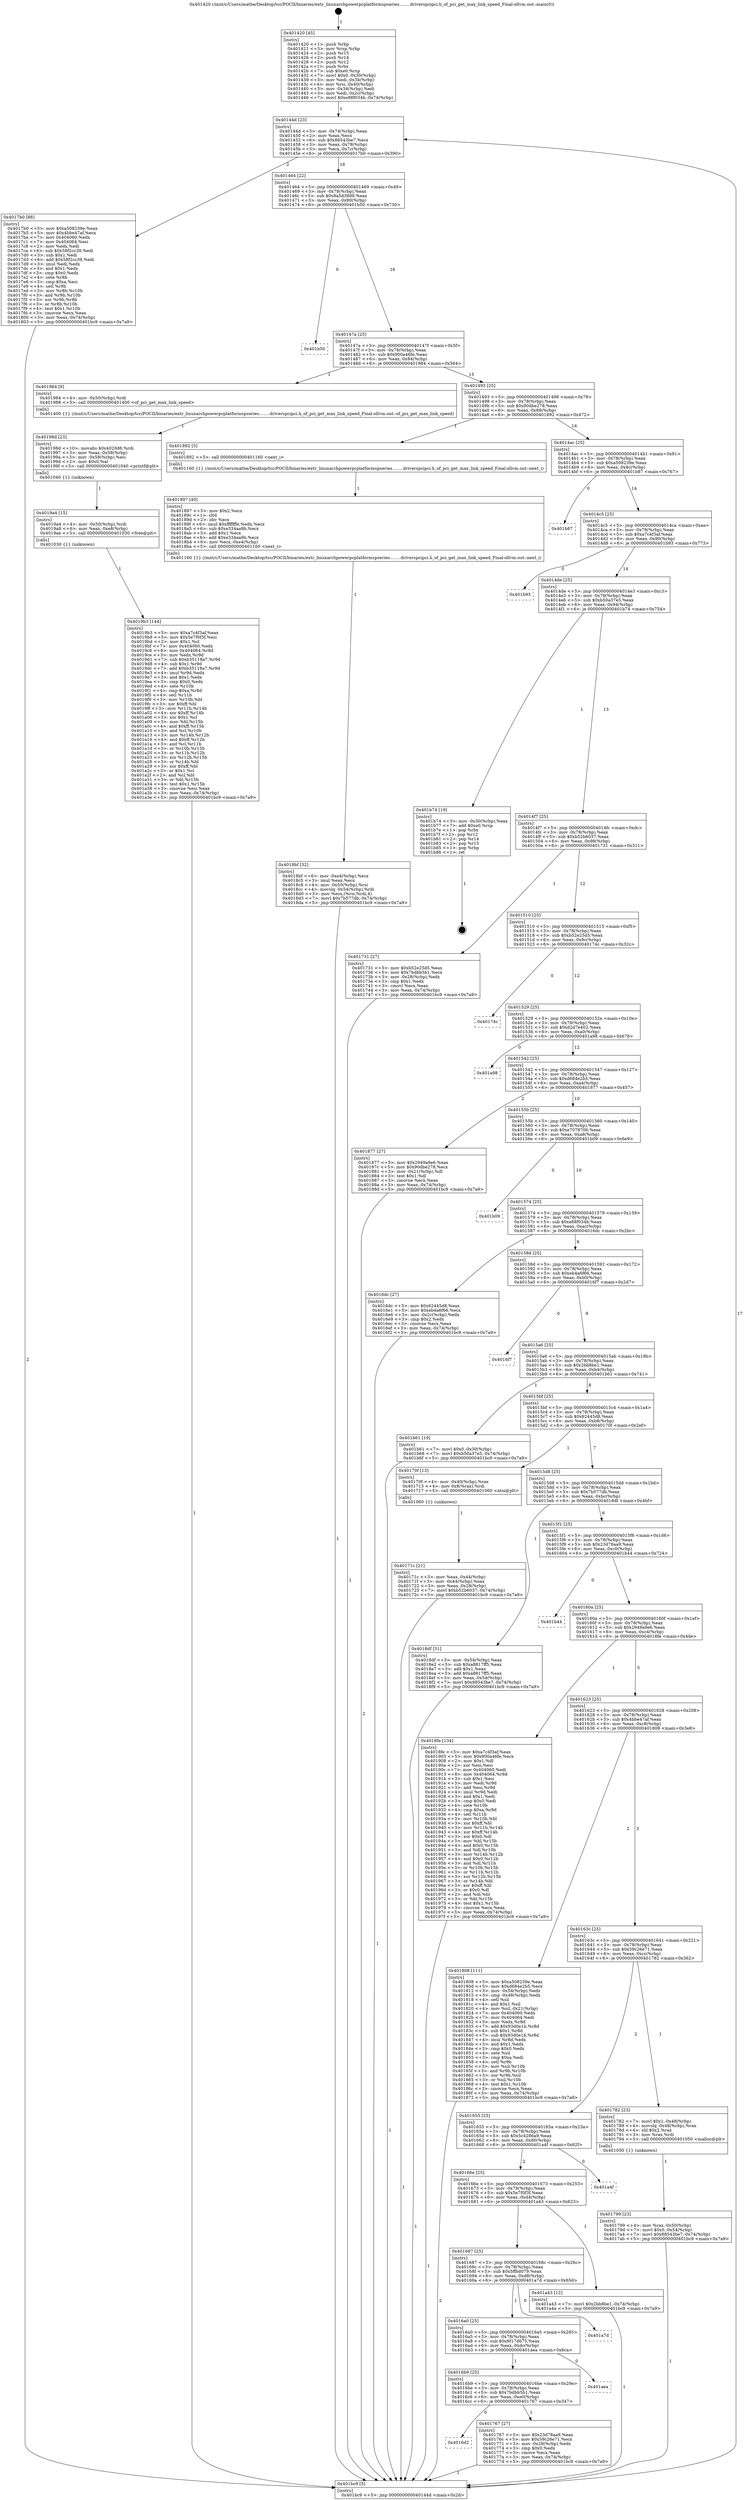 digraph "0x401420" {
  label = "0x401420 (/mnt/c/Users/mathe/Desktop/tcc/POCII/binaries/extr_linuxarchpowerpcplatformspseries........driverspcipci.h_of_pci_get_max_link_speed_Final-ollvm.out::main(0))"
  labelloc = "t"
  node[shape=record]

  Entry [label="",width=0.3,height=0.3,shape=circle,fillcolor=black,style=filled]
  "0x40144d" [label="{
     0x40144d [23]\l
     | [instrs]\l
     &nbsp;&nbsp;0x40144d \<+3\>: mov -0x74(%rbp),%eax\l
     &nbsp;&nbsp;0x401450 \<+2\>: mov %eax,%ecx\l
     &nbsp;&nbsp;0x401452 \<+6\>: sub $0x88543be7,%ecx\l
     &nbsp;&nbsp;0x401458 \<+3\>: mov %eax,-0x78(%rbp)\l
     &nbsp;&nbsp;0x40145b \<+3\>: mov %ecx,-0x7c(%rbp)\l
     &nbsp;&nbsp;0x40145e \<+6\>: je 00000000004017b0 \<main+0x390\>\l
  }"]
  "0x4017b0" [label="{
     0x4017b0 [88]\l
     | [instrs]\l
     &nbsp;&nbsp;0x4017b0 \<+5\>: mov $0xa508239e,%eax\l
     &nbsp;&nbsp;0x4017b5 \<+5\>: mov $0x4bbe47af,%ecx\l
     &nbsp;&nbsp;0x4017ba \<+7\>: mov 0x404060,%edx\l
     &nbsp;&nbsp;0x4017c1 \<+7\>: mov 0x404064,%esi\l
     &nbsp;&nbsp;0x4017c8 \<+2\>: mov %edx,%edi\l
     &nbsp;&nbsp;0x4017ca \<+6\>: sub $0x58f2cc39,%edi\l
     &nbsp;&nbsp;0x4017d0 \<+3\>: sub $0x1,%edi\l
     &nbsp;&nbsp;0x4017d3 \<+6\>: add $0x58f2cc39,%edi\l
     &nbsp;&nbsp;0x4017d9 \<+3\>: imul %edi,%edx\l
     &nbsp;&nbsp;0x4017dc \<+3\>: and $0x1,%edx\l
     &nbsp;&nbsp;0x4017df \<+3\>: cmp $0x0,%edx\l
     &nbsp;&nbsp;0x4017e2 \<+4\>: sete %r8b\l
     &nbsp;&nbsp;0x4017e6 \<+3\>: cmp $0xa,%esi\l
     &nbsp;&nbsp;0x4017e9 \<+4\>: setl %r9b\l
     &nbsp;&nbsp;0x4017ed \<+3\>: mov %r8b,%r10b\l
     &nbsp;&nbsp;0x4017f0 \<+3\>: and %r9b,%r10b\l
     &nbsp;&nbsp;0x4017f3 \<+3\>: xor %r9b,%r8b\l
     &nbsp;&nbsp;0x4017f6 \<+3\>: or %r8b,%r10b\l
     &nbsp;&nbsp;0x4017f9 \<+4\>: test $0x1,%r10b\l
     &nbsp;&nbsp;0x4017fd \<+3\>: cmovne %ecx,%eax\l
     &nbsp;&nbsp;0x401800 \<+3\>: mov %eax,-0x74(%rbp)\l
     &nbsp;&nbsp;0x401803 \<+5\>: jmp 0000000000401bc9 \<main+0x7a9\>\l
  }"]
  "0x401464" [label="{
     0x401464 [22]\l
     | [instrs]\l
     &nbsp;&nbsp;0x401464 \<+5\>: jmp 0000000000401469 \<main+0x49\>\l
     &nbsp;&nbsp;0x401469 \<+3\>: mov -0x78(%rbp),%eax\l
     &nbsp;&nbsp;0x40146c \<+5\>: sub $0x8a5d39d9,%eax\l
     &nbsp;&nbsp;0x401471 \<+3\>: mov %eax,-0x80(%rbp)\l
     &nbsp;&nbsp;0x401474 \<+6\>: je 0000000000401b50 \<main+0x730\>\l
  }"]
  Exit [label="",width=0.3,height=0.3,shape=circle,fillcolor=black,style=filled,peripheries=2]
  "0x401b50" [label="{
     0x401b50\l
  }", style=dashed]
  "0x40147a" [label="{
     0x40147a [25]\l
     | [instrs]\l
     &nbsp;&nbsp;0x40147a \<+5\>: jmp 000000000040147f \<main+0x5f\>\l
     &nbsp;&nbsp;0x40147f \<+3\>: mov -0x78(%rbp),%eax\l
     &nbsp;&nbsp;0x401482 \<+5\>: sub $0x900a46fe,%eax\l
     &nbsp;&nbsp;0x401487 \<+6\>: mov %eax,-0x84(%rbp)\l
     &nbsp;&nbsp;0x40148d \<+6\>: je 0000000000401984 \<main+0x564\>\l
  }"]
  "0x4019b3" [label="{
     0x4019b3 [144]\l
     | [instrs]\l
     &nbsp;&nbsp;0x4019b3 \<+5\>: mov $0xa7c4f3af,%eax\l
     &nbsp;&nbsp;0x4019b8 \<+5\>: mov $0x5e7f0f3f,%esi\l
     &nbsp;&nbsp;0x4019bd \<+2\>: mov $0x1,%cl\l
     &nbsp;&nbsp;0x4019bf \<+7\>: mov 0x404060,%edx\l
     &nbsp;&nbsp;0x4019c6 \<+8\>: mov 0x404064,%r8d\l
     &nbsp;&nbsp;0x4019ce \<+3\>: mov %edx,%r9d\l
     &nbsp;&nbsp;0x4019d1 \<+7\>: sub $0xb35118a7,%r9d\l
     &nbsp;&nbsp;0x4019d8 \<+4\>: sub $0x1,%r9d\l
     &nbsp;&nbsp;0x4019dc \<+7\>: add $0xb35118a7,%r9d\l
     &nbsp;&nbsp;0x4019e3 \<+4\>: imul %r9d,%edx\l
     &nbsp;&nbsp;0x4019e7 \<+3\>: and $0x1,%edx\l
     &nbsp;&nbsp;0x4019ea \<+3\>: cmp $0x0,%edx\l
     &nbsp;&nbsp;0x4019ed \<+4\>: sete %r10b\l
     &nbsp;&nbsp;0x4019f1 \<+4\>: cmp $0xa,%r8d\l
     &nbsp;&nbsp;0x4019f5 \<+4\>: setl %r11b\l
     &nbsp;&nbsp;0x4019f9 \<+3\>: mov %r10b,%bl\l
     &nbsp;&nbsp;0x4019fc \<+3\>: xor $0xff,%bl\l
     &nbsp;&nbsp;0x4019ff \<+3\>: mov %r11b,%r14b\l
     &nbsp;&nbsp;0x401a02 \<+4\>: xor $0xff,%r14b\l
     &nbsp;&nbsp;0x401a06 \<+3\>: xor $0x1,%cl\l
     &nbsp;&nbsp;0x401a09 \<+3\>: mov %bl,%r15b\l
     &nbsp;&nbsp;0x401a0c \<+4\>: and $0xff,%r15b\l
     &nbsp;&nbsp;0x401a10 \<+3\>: and %cl,%r10b\l
     &nbsp;&nbsp;0x401a13 \<+3\>: mov %r14b,%r12b\l
     &nbsp;&nbsp;0x401a16 \<+4\>: and $0xff,%r12b\l
     &nbsp;&nbsp;0x401a1a \<+3\>: and %cl,%r11b\l
     &nbsp;&nbsp;0x401a1d \<+3\>: or %r10b,%r15b\l
     &nbsp;&nbsp;0x401a20 \<+3\>: or %r11b,%r12b\l
     &nbsp;&nbsp;0x401a23 \<+3\>: xor %r12b,%r15b\l
     &nbsp;&nbsp;0x401a26 \<+3\>: or %r14b,%bl\l
     &nbsp;&nbsp;0x401a29 \<+3\>: xor $0xff,%bl\l
     &nbsp;&nbsp;0x401a2c \<+3\>: or $0x1,%cl\l
     &nbsp;&nbsp;0x401a2f \<+2\>: and %cl,%bl\l
     &nbsp;&nbsp;0x401a31 \<+3\>: or %bl,%r15b\l
     &nbsp;&nbsp;0x401a34 \<+4\>: test $0x1,%r15b\l
     &nbsp;&nbsp;0x401a38 \<+3\>: cmovne %esi,%eax\l
     &nbsp;&nbsp;0x401a3b \<+3\>: mov %eax,-0x74(%rbp)\l
     &nbsp;&nbsp;0x401a3e \<+5\>: jmp 0000000000401bc9 \<main+0x7a9\>\l
  }"]
  "0x401984" [label="{
     0x401984 [9]\l
     | [instrs]\l
     &nbsp;&nbsp;0x401984 \<+4\>: mov -0x50(%rbp),%rdi\l
     &nbsp;&nbsp;0x401988 \<+5\>: call 0000000000401400 \<of_pci_get_max_link_speed\>\l
     | [calls]\l
     &nbsp;&nbsp;0x401400 \{1\} (/mnt/c/Users/mathe/Desktop/tcc/POCII/binaries/extr_linuxarchpowerpcplatformspseries........driverspcipci.h_of_pci_get_max_link_speed_Final-ollvm.out::of_pci_get_max_link_speed)\l
  }"]
  "0x401493" [label="{
     0x401493 [25]\l
     | [instrs]\l
     &nbsp;&nbsp;0x401493 \<+5\>: jmp 0000000000401498 \<main+0x78\>\l
     &nbsp;&nbsp;0x401498 \<+3\>: mov -0x78(%rbp),%eax\l
     &nbsp;&nbsp;0x40149b \<+5\>: sub $0x90dbe278,%eax\l
     &nbsp;&nbsp;0x4014a0 \<+6\>: mov %eax,-0x88(%rbp)\l
     &nbsp;&nbsp;0x4014a6 \<+6\>: je 0000000000401892 \<main+0x472\>\l
  }"]
  "0x4019a4" [label="{
     0x4019a4 [15]\l
     | [instrs]\l
     &nbsp;&nbsp;0x4019a4 \<+4\>: mov -0x50(%rbp),%rdi\l
     &nbsp;&nbsp;0x4019a8 \<+6\>: mov %eax,-0xe8(%rbp)\l
     &nbsp;&nbsp;0x4019ae \<+5\>: call 0000000000401030 \<free@plt\>\l
     | [calls]\l
     &nbsp;&nbsp;0x401030 \{1\} (unknown)\l
  }"]
  "0x401892" [label="{
     0x401892 [5]\l
     | [instrs]\l
     &nbsp;&nbsp;0x401892 \<+5\>: call 0000000000401160 \<next_i\>\l
     | [calls]\l
     &nbsp;&nbsp;0x401160 \{1\} (/mnt/c/Users/mathe/Desktop/tcc/POCII/binaries/extr_linuxarchpowerpcplatformspseries........driverspcipci.h_of_pci_get_max_link_speed_Final-ollvm.out::next_i)\l
  }"]
  "0x4014ac" [label="{
     0x4014ac [25]\l
     | [instrs]\l
     &nbsp;&nbsp;0x4014ac \<+5\>: jmp 00000000004014b1 \<main+0x91\>\l
     &nbsp;&nbsp;0x4014b1 \<+3\>: mov -0x78(%rbp),%eax\l
     &nbsp;&nbsp;0x4014b4 \<+5\>: sub $0xa508239e,%eax\l
     &nbsp;&nbsp;0x4014b9 \<+6\>: mov %eax,-0x8c(%rbp)\l
     &nbsp;&nbsp;0x4014bf \<+6\>: je 0000000000401b87 \<main+0x767\>\l
  }"]
  "0x40198d" [label="{
     0x40198d [23]\l
     | [instrs]\l
     &nbsp;&nbsp;0x40198d \<+10\>: movabs $0x4020d6,%rdi\l
     &nbsp;&nbsp;0x401997 \<+3\>: mov %eax,-0x58(%rbp)\l
     &nbsp;&nbsp;0x40199a \<+3\>: mov -0x58(%rbp),%esi\l
     &nbsp;&nbsp;0x40199d \<+2\>: mov $0x0,%al\l
     &nbsp;&nbsp;0x40199f \<+5\>: call 0000000000401040 \<printf@plt\>\l
     | [calls]\l
     &nbsp;&nbsp;0x401040 \{1\} (unknown)\l
  }"]
  "0x401b87" [label="{
     0x401b87\l
  }", style=dashed]
  "0x4014c5" [label="{
     0x4014c5 [25]\l
     | [instrs]\l
     &nbsp;&nbsp;0x4014c5 \<+5\>: jmp 00000000004014ca \<main+0xaa\>\l
     &nbsp;&nbsp;0x4014ca \<+3\>: mov -0x78(%rbp),%eax\l
     &nbsp;&nbsp;0x4014cd \<+5\>: sub $0xa7c4f3af,%eax\l
     &nbsp;&nbsp;0x4014d2 \<+6\>: mov %eax,-0x90(%rbp)\l
     &nbsp;&nbsp;0x4014d8 \<+6\>: je 0000000000401b93 \<main+0x773\>\l
  }"]
  "0x4018bf" [label="{
     0x4018bf [32]\l
     | [instrs]\l
     &nbsp;&nbsp;0x4018bf \<+6\>: mov -0xe4(%rbp),%ecx\l
     &nbsp;&nbsp;0x4018c5 \<+3\>: imul %eax,%ecx\l
     &nbsp;&nbsp;0x4018c8 \<+4\>: mov -0x50(%rbp),%rsi\l
     &nbsp;&nbsp;0x4018cc \<+4\>: movslq -0x54(%rbp),%rdi\l
     &nbsp;&nbsp;0x4018d0 \<+3\>: mov %ecx,(%rsi,%rdi,4)\l
     &nbsp;&nbsp;0x4018d3 \<+7\>: movl $0x7b577db,-0x74(%rbp)\l
     &nbsp;&nbsp;0x4018da \<+5\>: jmp 0000000000401bc9 \<main+0x7a9\>\l
  }"]
  "0x401b93" [label="{
     0x401b93\l
  }", style=dashed]
  "0x4014de" [label="{
     0x4014de [25]\l
     | [instrs]\l
     &nbsp;&nbsp;0x4014de \<+5\>: jmp 00000000004014e3 \<main+0xc3\>\l
     &nbsp;&nbsp;0x4014e3 \<+3\>: mov -0x78(%rbp),%eax\l
     &nbsp;&nbsp;0x4014e6 \<+5\>: sub $0xb50a37e5,%eax\l
     &nbsp;&nbsp;0x4014eb \<+6\>: mov %eax,-0x94(%rbp)\l
     &nbsp;&nbsp;0x4014f1 \<+6\>: je 0000000000401b74 \<main+0x754\>\l
  }"]
  "0x401897" [label="{
     0x401897 [40]\l
     | [instrs]\l
     &nbsp;&nbsp;0x401897 \<+5\>: mov $0x2,%ecx\l
     &nbsp;&nbsp;0x40189c \<+1\>: cltd\l
     &nbsp;&nbsp;0x40189d \<+2\>: idiv %ecx\l
     &nbsp;&nbsp;0x40189f \<+6\>: imul $0xfffffffe,%edx,%ecx\l
     &nbsp;&nbsp;0x4018a5 \<+6\>: sub $0xe334aa9b,%ecx\l
     &nbsp;&nbsp;0x4018ab \<+3\>: add $0x1,%ecx\l
     &nbsp;&nbsp;0x4018ae \<+6\>: add $0xe334aa9b,%ecx\l
     &nbsp;&nbsp;0x4018b4 \<+6\>: mov %ecx,-0xe4(%rbp)\l
     &nbsp;&nbsp;0x4018ba \<+5\>: call 0000000000401160 \<next_i\>\l
     | [calls]\l
     &nbsp;&nbsp;0x401160 \{1\} (/mnt/c/Users/mathe/Desktop/tcc/POCII/binaries/extr_linuxarchpowerpcplatformspseries........driverspcipci.h_of_pci_get_max_link_speed_Final-ollvm.out::next_i)\l
  }"]
  "0x401b74" [label="{
     0x401b74 [19]\l
     | [instrs]\l
     &nbsp;&nbsp;0x401b74 \<+3\>: mov -0x30(%rbp),%eax\l
     &nbsp;&nbsp;0x401b77 \<+7\>: add $0xe0,%rsp\l
     &nbsp;&nbsp;0x401b7e \<+1\>: pop %rbx\l
     &nbsp;&nbsp;0x401b7f \<+2\>: pop %r12\l
     &nbsp;&nbsp;0x401b81 \<+2\>: pop %r14\l
     &nbsp;&nbsp;0x401b83 \<+2\>: pop %r15\l
     &nbsp;&nbsp;0x401b85 \<+1\>: pop %rbp\l
     &nbsp;&nbsp;0x401b86 \<+1\>: ret\l
  }"]
  "0x4014f7" [label="{
     0x4014f7 [25]\l
     | [instrs]\l
     &nbsp;&nbsp;0x4014f7 \<+5\>: jmp 00000000004014fc \<main+0xdc\>\l
     &nbsp;&nbsp;0x4014fc \<+3\>: mov -0x78(%rbp),%eax\l
     &nbsp;&nbsp;0x4014ff \<+5\>: sub $0xb52b6037,%eax\l
     &nbsp;&nbsp;0x401504 \<+6\>: mov %eax,-0x98(%rbp)\l
     &nbsp;&nbsp;0x40150a \<+6\>: je 0000000000401731 \<main+0x311\>\l
  }"]
  "0x401799" [label="{
     0x401799 [23]\l
     | [instrs]\l
     &nbsp;&nbsp;0x401799 \<+4\>: mov %rax,-0x50(%rbp)\l
     &nbsp;&nbsp;0x40179d \<+7\>: movl $0x0,-0x54(%rbp)\l
     &nbsp;&nbsp;0x4017a4 \<+7\>: movl $0x88543be7,-0x74(%rbp)\l
     &nbsp;&nbsp;0x4017ab \<+5\>: jmp 0000000000401bc9 \<main+0x7a9\>\l
  }"]
  "0x401731" [label="{
     0x401731 [27]\l
     | [instrs]\l
     &nbsp;&nbsp;0x401731 \<+5\>: mov $0xb52e25d5,%eax\l
     &nbsp;&nbsp;0x401736 \<+5\>: mov $0x7bdbb5b1,%ecx\l
     &nbsp;&nbsp;0x40173b \<+3\>: mov -0x28(%rbp),%edx\l
     &nbsp;&nbsp;0x40173e \<+3\>: cmp $0x1,%edx\l
     &nbsp;&nbsp;0x401741 \<+3\>: cmovl %ecx,%eax\l
     &nbsp;&nbsp;0x401744 \<+3\>: mov %eax,-0x74(%rbp)\l
     &nbsp;&nbsp;0x401747 \<+5\>: jmp 0000000000401bc9 \<main+0x7a9\>\l
  }"]
  "0x401510" [label="{
     0x401510 [25]\l
     | [instrs]\l
     &nbsp;&nbsp;0x401510 \<+5\>: jmp 0000000000401515 \<main+0xf5\>\l
     &nbsp;&nbsp;0x401515 \<+3\>: mov -0x78(%rbp),%eax\l
     &nbsp;&nbsp;0x401518 \<+5\>: sub $0xb52e25d5,%eax\l
     &nbsp;&nbsp;0x40151d \<+6\>: mov %eax,-0x9c(%rbp)\l
     &nbsp;&nbsp;0x401523 \<+6\>: je 000000000040174c \<main+0x32c\>\l
  }"]
  "0x4016d2" [label="{
     0x4016d2\l
  }", style=dashed]
  "0x40174c" [label="{
     0x40174c\l
  }", style=dashed]
  "0x401529" [label="{
     0x401529 [25]\l
     | [instrs]\l
     &nbsp;&nbsp;0x401529 \<+5\>: jmp 000000000040152e \<main+0x10e\>\l
     &nbsp;&nbsp;0x40152e \<+3\>: mov -0x78(%rbp),%eax\l
     &nbsp;&nbsp;0x401531 \<+5\>: sub $0xd2d7e402,%eax\l
     &nbsp;&nbsp;0x401536 \<+6\>: mov %eax,-0xa0(%rbp)\l
     &nbsp;&nbsp;0x40153c \<+6\>: je 0000000000401a98 \<main+0x678\>\l
  }"]
  "0x401767" [label="{
     0x401767 [27]\l
     | [instrs]\l
     &nbsp;&nbsp;0x401767 \<+5\>: mov $0x23d78aa9,%eax\l
     &nbsp;&nbsp;0x40176c \<+5\>: mov $0x59c26e71,%ecx\l
     &nbsp;&nbsp;0x401771 \<+3\>: mov -0x28(%rbp),%edx\l
     &nbsp;&nbsp;0x401774 \<+3\>: cmp $0x0,%edx\l
     &nbsp;&nbsp;0x401777 \<+3\>: cmove %ecx,%eax\l
     &nbsp;&nbsp;0x40177a \<+3\>: mov %eax,-0x74(%rbp)\l
     &nbsp;&nbsp;0x40177d \<+5\>: jmp 0000000000401bc9 \<main+0x7a9\>\l
  }"]
  "0x401a98" [label="{
     0x401a98\l
  }", style=dashed]
  "0x401542" [label="{
     0x401542 [25]\l
     | [instrs]\l
     &nbsp;&nbsp;0x401542 \<+5\>: jmp 0000000000401547 \<main+0x127\>\l
     &nbsp;&nbsp;0x401547 \<+3\>: mov -0x78(%rbp),%eax\l
     &nbsp;&nbsp;0x40154a \<+5\>: sub $0xd684e2b5,%eax\l
     &nbsp;&nbsp;0x40154f \<+6\>: mov %eax,-0xa4(%rbp)\l
     &nbsp;&nbsp;0x401555 \<+6\>: je 0000000000401877 \<main+0x457\>\l
  }"]
  "0x4016b9" [label="{
     0x4016b9 [25]\l
     | [instrs]\l
     &nbsp;&nbsp;0x4016b9 \<+5\>: jmp 00000000004016be \<main+0x29e\>\l
     &nbsp;&nbsp;0x4016be \<+3\>: mov -0x78(%rbp),%eax\l
     &nbsp;&nbsp;0x4016c1 \<+5\>: sub $0x7bdbb5b1,%eax\l
     &nbsp;&nbsp;0x4016c6 \<+6\>: mov %eax,-0xe0(%rbp)\l
     &nbsp;&nbsp;0x4016cc \<+6\>: je 0000000000401767 \<main+0x347\>\l
  }"]
  "0x401877" [label="{
     0x401877 [27]\l
     | [instrs]\l
     &nbsp;&nbsp;0x401877 \<+5\>: mov $0x2949a9e6,%eax\l
     &nbsp;&nbsp;0x40187c \<+5\>: mov $0x90dbe278,%ecx\l
     &nbsp;&nbsp;0x401881 \<+3\>: mov -0x21(%rbp),%dl\l
     &nbsp;&nbsp;0x401884 \<+3\>: test $0x1,%dl\l
     &nbsp;&nbsp;0x401887 \<+3\>: cmovne %ecx,%eax\l
     &nbsp;&nbsp;0x40188a \<+3\>: mov %eax,-0x74(%rbp)\l
     &nbsp;&nbsp;0x40188d \<+5\>: jmp 0000000000401bc9 \<main+0x7a9\>\l
  }"]
  "0x40155b" [label="{
     0x40155b [25]\l
     | [instrs]\l
     &nbsp;&nbsp;0x40155b \<+5\>: jmp 0000000000401560 \<main+0x140\>\l
     &nbsp;&nbsp;0x401560 \<+3\>: mov -0x78(%rbp),%eax\l
     &nbsp;&nbsp;0x401563 \<+5\>: sub $0xe7078706,%eax\l
     &nbsp;&nbsp;0x401568 \<+6\>: mov %eax,-0xa8(%rbp)\l
     &nbsp;&nbsp;0x40156e \<+6\>: je 0000000000401b09 \<main+0x6e9\>\l
  }"]
  "0x401aea" [label="{
     0x401aea\l
  }", style=dashed]
  "0x401b09" [label="{
     0x401b09\l
  }", style=dashed]
  "0x401574" [label="{
     0x401574 [25]\l
     | [instrs]\l
     &nbsp;&nbsp;0x401574 \<+5\>: jmp 0000000000401579 \<main+0x159\>\l
     &nbsp;&nbsp;0x401579 \<+3\>: mov -0x78(%rbp),%eax\l
     &nbsp;&nbsp;0x40157c \<+5\>: sub $0xe88f034b,%eax\l
     &nbsp;&nbsp;0x401581 \<+6\>: mov %eax,-0xac(%rbp)\l
     &nbsp;&nbsp;0x401587 \<+6\>: je 00000000004016dc \<main+0x2bc\>\l
  }"]
  "0x4016a0" [label="{
     0x4016a0 [25]\l
     | [instrs]\l
     &nbsp;&nbsp;0x4016a0 \<+5\>: jmp 00000000004016a5 \<main+0x285\>\l
     &nbsp;&nbsp;0x4016a5 \<+3\>: mov -0x78(%rbp),%eax\l
     &nbsp;&nbsp;0x4016a8 \<+5\>: sub $0x6f17d675,%eax\l
     &nbsp;&nbsp;0x4016ad \<+6\>: mov %eax,-0xdc(%rbp)\l
     &nbsp;&nbsp;0x4016b3 \<+6\>: je 0000000000401aea \<main+0x6ca\>\l
  }"]
  "0x4016dc" [label="{
     0x4016dc [27]\l
     | [instrs]\l
     &nbsp;&nbsp;0x4016dc \<+5\>: mov $0x62445d8,%eax\l
     &nbsp;&nbsp;0x4016e1 \<+5\>: mov $0xeb4a6f66,%ecx\l
     &nbsp;&nbsp;0x4016e6 \<+3\>: mov -0x2c(%rbp),%edx\l
     &nbsp;&nbsp;0x4016e9 \<+3\>: cmp $0x2,%edx\l
     &nbsp;&nbsp;0x4016ec \<+3\>: cmovne %ecx,%eax\l
     &nbsp;&nbsp;0x4016ef \<+3\>: mov %eax,-0x74(%rbp)\l
     &nbsp;&nbsp;0x4016f2 \<+5\>: jmp 0000000000401bc9 \<main+0x7a9\>\l
  }"]
  "0x40158d" [label="{
     0x40158d [25]\l
     | [instrs]\l
     &nbsp;&nbsp;0x40158d \<+5\>: jmp 0000000000401592 \<main+0x172\>\l
     &nbsp;&nbsp;0x401592 \<+3\>: mov -0x78(%rbp),%eax\l
     &nbsp;&nbsp;0x401595 \<+5\>: sub $0xeb4a6f66,%eax\l
     &nbsp;&nbsp;0x40159a \<+6\>: mov %eax,-0xb0(%rbp)\l
     &nbsp;&nbsp;0x4015a0 \<+6\>: je 00000000004016f7 \<main+0x2d7\>\l
  }"]
  "0x401bc9" [label="{
     0x401bc9 [5]\l
     | [instrs]\l
     &nbsp;&nbsp;0x401bc9 \<+5\>: jmp 000000000040144d \<main+0x2d\>\l
  }"]
  "0x401420" [label="{
     0x401420 [45]\l
     | [instrs]\l
     &nbsp;&nbsp;0x401420 \<+1\>: push %rbp\l
     &nbsp;&nbsp;0x401421 \<+3\>: mov %rsp,%rbp\l
     &nbsp;&nbsp;0x401424 \<+2\>: push %r15\l
     &nbsp;&nbsp;0x401426 \<+2\>: push %r14\l
     &nbsp;&nbsp;0x401428 \<+2\>: push %r12\l
     &nbsp;&nbsp;0x40142a \<+1\>: push %rbx\l
     &nbsp;&nbsp;0x40142b \<+7\>: sub $0xe0,%rsp\l
     &nbsp;&nbsp;0x401432 \<+7\>: movl $0x0,-0x30(%rbp)\l
     &nbsp;&nbsp;0x401439 \<+3\>: mov %edi,-0x34(%rbp)\l
     &nbsp;&nbsp;0x40143c \<+4\>: mov %rsi,-0x40(%rbp)\l
     &nbsp;&nbsp;0x401440 \<+3\>: mov -0x34(%rbp),%edi\l
     &nbsp;&nbsp;0x401443 \<+3\>: mov %edi,-0x2c(%rbp)\l
     &nbsp;&nbsp;0x401446 \<+7\>: movl $0xe88f034b,-0x74(%rbp)\l
  }"]
  "0x401a7d" [label="{
     0x401a7d\l
  }", style=dashed]
  "0x4016f7" [label="{
     0x4016f7\l
  }", style=dashed]
  "0x4015a6" [label="{
     0x4015a6 [25]\l
     | [instrs]\l
     &nbsp;&nbsp;0x4015a6 \<+5\>: jmp 00000000004015ab \<main+0x18b\>\l
     &nbsp;&nbsp;0x4015ab \<+3\>: mov -0x78(%rbp),%eax\l
     &nbsp;&nbsp;0x4015ae \<+5\>: sub $0x2bb8be1,%eax\l
     &nbsp;&nbsp;0x4015b3 \<+6\>: mov %eax,-0xb4(%rbp)\l
     &nbsp;&nbsp;0x4015b9 \<+6\>: je 0000000000401b61 \<main+0x741\>\l
  }"]
  "0x401687" [label="{
     0x401687 [25]\l
     | [instrs]\l
     &nbsp;&nbsp;0x401687 \<+5\>: jmp 000000000040168c \<main+0x26c\>\l
     &nbsp;&nbsp;0x40168c \<+3\>: mov -0x78(%rbp),%eax\l
     &nbsp;&nbsp;0x40168f \<+5\>: sub $0x5ffbd079,%eax\l
     &nbsp;&nbsp;0x401694 \<+6\>: mov %eax,-0xd8(%rbp)\l
     &nbsp;&nbsp;0x40169a \<+6\>: je 0000000000401a7d \<main+0x65d\>\l
  }"]
  "0x401b61" [label="{
     0x401b61 [19]\l
     | [instrs]\l
     &nbsp;&nbsp;0x401b61 \<+7\>: movl $0x0,-0x30(%rbp)\l
     &nbsp;&nbsp;0x401b68 \<+7\>: movl $0xb50a37e5,-0x74(%rbp)\l
     &nbsp;&nbsp;0x401b6f \<+5\>: jmp 0000000000401bc9 \<main+0x7a9\>\l
  }"]
  "0x4015bf" [label="{
     0x4015bf [25]\l
     | [instrs]\l
     &nbsp;&nbsp;0x4015bf \<+5\>: jmp 00000000004015c4 \<main+0x1a4\>\l
     &nbsp;&nbsp;0x4015c4 \<+3\>: mov -0x78(%rbp),%eax\l
     &nbsp;&nbsp;0x4015c7 \<+5\>: sub $0x62445d8,%eax\l
     &nbsp;&nbsp;0x4015cc \<+6\>: mov %eax,-0xb8(%rbp)\l
     &nbsp;&nbsp;0x4015d2 \<+6\>: je 000000000040170f \<main+0x2ef\>\l
  }"]
  "0x401a43" [label="{
     0x401a43 [12]\l
     | [instrs]\l
     &nbsp;&nbsp;0x401a43 \<+7\>: movl $0x2bb8be1,-0x74(%rbp)\l
     &nbsp;&nbsp;0x401a4a \<+5\>: jmp 0000000000401bc9 \<main+0x7a9\>\l
  }"]
  "0x40170f" [label="{
     0x40170f [13]\l
     | [instrs]\l
     &nbsp;&nbsp;0x40170f \<+4\>: mov -0x40(%rbp),%rax\l
     &nbsp;&nbsp;0x401713 \<+4\>: mov 0x8(%rax),%rdi\l
     &nbsp;&nbsp;0x401717 \<+5\>: call 0000000000401060 \<atoi@plt\>\l
     | [calls]\l
     &nbsp;&nbsp;0x401060 \{1\} (unknown)\l
  }"]
  "0x4015d8" [label="{
     0x4015d8 [25]\l
     | [instrs]\l
     &nbsp;&nbsp;0x4015d8 \<+5\>: jmp 00000000004015dd \<main+0x1bd\>\l
     &nbsp;&nbsp;0x4015dd \<+3\>: mov -0x78(%rbp),%eax\l
     &nbsp;&nbsp;0x4015e0 \<+5\>: sub $0x7b577db,%eax\l
     &nbsp;&nbsp;0x4015e5 \<+6\>: mov %eax,-0xbc(%rbp)\l
     &nbsp;&nbsp;0x4015eb \<+6\>: je 00000000004018df \<main+0x4bf\>\l
  }"]
  "0x40171c" [label="{
     0x40171c [21]\l
     | [instrs]\l
     &nbsp;&nbsp;0x40171c \<+3\>: mov %eax,-0x44(%rbp)\l
     &nbsp;&nbsp;0x40171f \<+3\>: mov -0x44(%rbp),%eax\l
     &nbsp;&nbsp;0x401722 \<+3\>: mov %eax,-0x28(%rbp)\l
     &nbsp;&nbsp;0x401725 \<+7\>: movl $0xb52b6037,-0x74(%rbp)\l
     &nbsp;&nbsp;0x40172c \<+5\>: jmp 0000000000401bc9 \<main+0x7a9\>\l
  }"]
  "0x40166e" [label="{
     0x40166e [25]\l
     | [instrs]\l
     &nbsp;&nbsp;0x40166e \<+5\>: jmp 0000000000401673 \<main+0x253\>\l
     &nbsp;&nbsp;0x401673 \<+3\>: mov -0x78(%rbp),%eax\l
     &nbsp;&nbsp;0x401676 \<+5\>: sub $0x5e7f0f3f,%eax\l
     &nbsp;&nbsp;0x40167b \<+6\>: mov %eax,-0xd4(%rbp)\l
     &nbsp;&nbsp;0x401681 \<+6\>: je 0000000000401a43 \<main+0x623\>\l
  }"]
  "0x4018df" [label="{
     0x4018df [31]\l
     | [instrs]\l
     &nbsp;&nbsp;0x4018df \<+3\>: mov -0x54(%rbp),%eax\l
     &nbsp;&nbsp;0x4018e2 \<+5\>: sub $0xa8817ff5,%eax\l
     &nbsp;&nbsp;0x4018e7 \<+3\>: add $0x1,%eax\l
     &nbsp;&nbsp;0x4018ea \<+5\>: add $0xa8817ff5,%eax\l
     &nbsp;&nbsp;0x4018ef \<+3\>: mov %eax,-0x54(%rbp)\l
     &nbsp;&nbsp;0x4018f2 \<+7\>: movl $0x88543be7,-0x74(%rbp)\l
     &nbsp;&nbsp;0x4018f9 \<+5\>: jmp 0000000000401bc9 \<main+0x7a9\>\l
  }"]
  "0x4015f1" [label="{
     0x4015f1 [25]\l
     | [instrs]\l
     &nbsp;&nbsp;0x4015f1 \<+5\>: jmp 00000000004015f6 \<main+0x1d6\>\l
     &nbsp;&nbsp;0x4015f6 \<+3\>: mov -0x78(%rbp),%eax\l
     &nbsp;&nbsp;0x4015f9 \<+5\>: sub $0x23d78aa9,%eax\l
     &nbsp;&nbsp;0x4015fe \<+6\>: mov %eax,-0xc0(%rbp)\l
     &nbsp;&nbsp;0x401604 \<+6\>: je 0000000000401b44 \<main+0x724\>\l
  }"]
  "0x401a4f" [label="{
     0x401a4f\l
  }", style=dashed]
  "0x401b44" [label="{
     0x401b44\l
  }", style=dashed]
  "0x40160a" [label="{
     0x40160a [25]\l
     | [instrs]\l
     &nbsp;&nbsp;0x40160a \<+5\>: jmp 000000000040160f \<main+0x1ef\>\l
     &nbsp;&nbsp;0x40160f \<+3\>: mov -0x78(%rbp),%eax\l
     &nbsp;&nbsp;0x401612 \<+5\>: sub $0x2949a9e6,%eax\l
     &nbsp;&nbsp;0x401617 \<+6\>: mov %eax,-0xc4(%rbp)\l
     &nbsp;&nbsp;0x40161d \<+6\>: je 00000000004018fe \<main+0x4de\>\l
  }"]
  "0x401655" [label="{
     0x401655 [25]\l
     | [instrs]\l
     &nbsp;&nbsp;0x401655 \<+5\>: jmp 000000000040165a \<main+0x23a\>\l
     &nbsp;&nbsp;0x40165a \<+3\>: mov -0x78(%rbp),%eax\l
     &nbsp;&nbsp;0x40165d \<+5\>: sub $0x5c4286a9,%eax\l
     &nbsp;&nbsp;0x401662 \<+6\>: mov %eax,-0xd0(%rbp)\l
     &nbsp;&nbsp;0x401668 \<+6\>: je 0000000000401a4f \<main+0x62f\>\l
  }"]
  "0x4018fe" [label="{
     0x4018fe [134]\l
     | [instrs]\l
     &nbsp;&nbsp;0x4018fe \<+5\>: mov $0xa7c4f3af,%eax\l
     &nbsp;&nbsp;0x401903 \<+5\>: mov $0x900a46fe,%ecx\l
     &nbsp;&nbsp;0x401908 \<+2\>: mov $0x1,%dl\l
     &nbsp;&nbsp;0x40190a \<+2\>: xor %esi,%esi\l
     &nbsp;&nbsp;0x40190c \<+7\>: mov 0x404060,%edi\l
     &nbsp;&nbsp;0x401913 \<+8\>: mov 0x404064,%r8d\l
     &nbsp;&nbsp;0x40191b \<+3\>: sub $0x1,%esi\l
     &nbsp;&nbsp;0x40191e \<+3\>: mov %edi,%r9d\l
     &nbsp;&nbsp;0x401921 \<+3\>: add %esi,%r9d\l
     &nbsp;&nbsp;0x401924 \<+4\>: imul %r9d,%edi\l
     &nbsp;&nbsp;0x401928 \<+3\>: and $0x1,%edi\l
     &nbsp;&nbsp;0x40192b \<+3\>: cmp $0x0,%edi\l
     &nbsp;&nbsp;0x40192e \<+4\>: sete %r10b\l
     &nbsp;&nbsp;0x401932 \<+4\>: cmp $0xa,%r8d\l
     &nbsp;&nbsp;0x401936 \<+4\>: setl %r11b\l
     &nbsp;&nbsp;0x40193a \<+3\>: mov %r10b,%bl\l
     &nbsp;&nbsp;0x40193d \<+3\>: xor $0xff,%bl\l
     &nbsp;&nbsp;0x401940 \<+3\>: mov %r11b,%r14b\l
     &nbsp;&nbsp;0x401943 \<+4\>: xor $0xff,%r14b\l
     &nbsp;&nbsp;0x401947 \<+3\>: xor $0x0,%dl\l
     &nbsp;&nbsp;0x40194a \<+3\>: mov %bl,%r15b\l
     &nbsp;&nbsp;0x40194d \<+4\>: and $0x0,%r15b\l
     &nbsp;&nbsp;0x401951 \<+3\>: and %dl,%r10b\l
     &nbsp;&nbsp;0x401954 \<+3\>: mov %r14b,%r12b\l
     &nbsp;&nbsp;0x401957 \<+4\>: and $0x0,%r12b\l
     &nbsp;&nbsp;0x40195b \<+3\>: and %dl,%r11b\l
     &nbsp;&nbsp;0x40195e \<+3\>: or %r10b,%r15b\l
     &nbsp;&nbsp;0x401961 \<+3\>: or %r11b,%r12b\l
     &nbsp;&nbsp;0x401964 \<+3\>: xor %r12b,%r15b\l
     &nbsp;&nbsp;0x401967 \<+3\>: or %r14b,%bl\l
     &nbsp;&nbsp;0x40196a \<+3\>: xor $0xff,%bl\l
     &nbsp;&nbsp;0x40196d \<+3\>: or $0x0,%dl\l
     &nbsp;&nbsp;0x401970 \<+2\>: and %dl,%bl\l
     &nbsp;&nbsp;0x401972 \<+3\>: or %bl,%r15b\l
     &nbsp;&nbsp;0x401975 \<+4\>: test $0x1,%r15b\l
     &nbsp;&nbsp;0x401979 \<+3\>: cmovne %ecx,%eax\l
     &nbsp;&nbsp;0x40197c \<+3\>: mov %eax,-0x74(%rbp)\l
     &nbsp;&nbsp;0x40197f \<+5\>: jmp 0000000000401bc9 \<main+0x7a9\>\l
  }"]
  "0x401623" [label="{
     0x401623 [25]\l
     | [instrs]\l
     &nbsp;&nbsp;0x401623 \<+5\>: jmp 0000000000401628 \<main+0x208\>\l
     &nbsp;&nbsp;0x401628 \<+3\>: mov -0x78(%rbp),%eax\l
     &nbsp;&nbsp;0x40162b \<+5\>: sub $0x4bbe47af,%eax\l
     &nbsp;&nbsp;0x401630 \<+6\>: mov %eax,-0xc8(%rbp)\l
     &nbsp;&nbsp;0x401636 \<+6\>: je 0000000000401808 \<main+0x3e8\>\l
  }"]
  "0x401782" [label="{
     0x401782 [23]\l
     | [instrs]\l
     &nbsp;&nbsp;0x401782 \<+7\>: movl $0x1,-0x48(%rbp)\l
     &nbsp;&nbsp;0x401789 \<+4\>: movslq -0x48(%rbp),%rax\l
     &nbsp;&nbsp;0x40178d \<+4\>: shl $0x2,%rax\l
     &nbsp;&nbsp;0x401791 \<+3\>: mov %rax,%rdi\l
     &nbsp;&nbsp;0x401794 \<+5\>: call 0000000000401050 \<malloc@plt\>\l
     | [calls]\l
     &nbsp;&nbsp;0x401050 \{1\} (unknown)\l
  }"]
  "0x401808" [label="{
     0x401808 [111]\l
     | [instrs]\l
     &nbsp;&nbsp;0x401808 \<+5\>: mov $0xa508239e,%eax\l
     &nbsp;&nbsp;0x40180d \<+5\>: mov $0xd684e2b5,%ecx\l
     &nbsp;&nbsp;0x401812 \<+3\>: mov -0x54(%rbp),%edx\l
     &nbsp;&nbsp;0x401815 \<+3\>: cmp -0x48(%rbp),%edx\l
     &nbsp;&nbsp;0x401818 \<+4\>: setl %sil\l
     &nbsp;&nbsp;0x40181c \<+4\>: and $0x1,%sil\l
     &nbsp;&nbsp;0x401820 \<+4\>: mov %sil,-0x21(%rbp)\l
     &nbsp;&nbsp;0x401824 \<+7\>: mov 0x404060,%edx\l
     &nbsp;&nbsp;0x40182b \<+7\>: mov 0x404064,%edi\l
     &nbsp;&nbsp;0x401832 \<+3\>: mov %edx,%r8d\l
     &nbsp;&nbsp;0x401835 \<+7\>: add $0x93d0e1b,%r8d\l
     &nbsp;&nbsp;0x40183c \<+4\>: sub $0x1,%r8d\l
     &nbsp;&nbsp;0x401840 \<+7\>: sub $0x93d0e1b,%r8d\l
     &nbsp;&nbsp;0x401847 \<+4\>: imul %r8d,%edx\l
     &nbsp;&nbsp;0x40184b \<+3\>: and $0x1,%edx\l
     &nbsp;&nbsp;0x40184e \<+3\>: cmp $0x0,%edx\l
     &nbsp;&nbsp;0x401851 \<+4\>: sete %sil\l
     &nbsp;&nbsp;0x401855 \<+3\>: cmp $0xa,%edi\l
     &nbsp;&nbsp;0x401858 \<+4\>: setl %r9b\l
     &nbsp;&nbsp;0x40185c \<+3\>: mov %sil,%r10b\l
     &nbsp;&nbsp;0x40185f \<+3\>: and %r9b,%r10b\l
     &nbsp;&nbsp;0x401862 \<+3\>: xor %r9b,%sil\l
     &nbsp;&nbsp;0x401865 \<+3\>: or %sil,%r10b\l
     &nbsp;&nbsp;0x401868 \<+4\>: test $0x1,%r10b\l
     &nbsp;&nbsp;0x40186c \<+3\>: cmovne %ecx,%eax\l
     &nbsp;&nbsp;0x40186f \<+3\>: mov %eax,-0x74(%rbp)\l
     &nbsp;&nbsp;0x401872 \<+5\>: jmp 0000000000401bc9 \<main+0x7a9\>\l
  }"]
  "0x40163c" [label="{
     0x40163c [25]\l
     | [instrs]\l
     &nbsp;&nbsp;0x40163c \<+5\>: jmp 0000000000401641 \<main+0x221\>\l
     &nbsp;&nbsp;0x401641 \<+3\>: mov -0x78(%rbp),%eax\l
     &nbsp;&nbsp;0x401644 \<+5\>: sub $0x59c26e71,%eax\l
     &nbsp;&nbsp;0x401649 \<+6\>: mov %eax,-0xcc(%rbp)\l
     &nbsp;&nbsp;0x40164f \<+6\>: je 0000000000401782 \<main+0x362\>\l
  }"]
  Entry -> "0x401420" [label=" 1"]
  "0x40144d" -> "0x4017b0" [label=" 2"]
  "0x40144d" -> "0x401464" [label=" 16"]
  "0x401b74" -> Exit [label=" 1"]
  "0x401464" -> "0x401b50" [label=" 0"]
  "0x401464" -> "0x40147a" [label=" 16"]
  "0x401b61" -> "0x401bc9" [label=" 1"]
  "0x40147a" -> "0x401984" [label=" 1"]
  "0x40147a" -> "0x401493" [label=" 15"]
  "0x401a43" -> "0x401bc9" [label=" 1"]
  "0x401493" -> "0x401892" [label=" 1"]
  "0x401493" -> "0x4014ac" [label=" 14"]
  "0x4019b3" -> "0x401bc9" [label=" 1"]
  "0x4014ac" -> "0x401b87" [label=" 0"]
  "0x4014ac" -> "0x4014c5" [label=" 14"]
  "0x4019a4" -> "0x4019b3" [label=" 1"]
  "0x4014c5" -> "0x401b93" [label=" 0"]
  "0x4014c5" -> "0x4014de" [label=" 14"]
  "0x40198d" -> "0x4019a4" [label=" 1"]
  "0x4014de" -> "0x401b74" [label=" 1"]
  "0x4014de" -> "0x4014f7" [label=" 13"]
  "0x401984" -> "0x40198d" [label=" 1"]
  "0x4014f7" -> "0x401731" [label=" 1"]
  "0x4014f7" -> "0x401510" [label=" 12"]
  "0x4018fe" -> "0x401bc9" [label=" 1"]
  "0x401510" -> "0x40174c" [label=" 0"]
  "0x401510" -> "0x401529" [label=" 12"]
  "0x4018df" -> "0x401bc9" [label=" 1"]
  "0x401529" -> "0x401a98" [label=" 0"]
  "0x401529" -> "0x401542" [label=" 12"]
  "0x4018bf" -> "0x401bc9" [label=" 1"]
  "0x401542" -> "0x401877" [label=" 2"]
  "0x401542" -> "0x40155b" [label=" 10"]
  "0x401892" -> "0x401897" [label=" 1"]
  "0x40155b" -> "0x401b09" [label=" 0"]
  "0x40155b" -> "0x401574" [label=" 10"]
  "0x401877" -> "0x401bc9" [label=" 2"]
  "0x401574" -> "0x4016dc" [label=" 1"]
  "0x401574" -> "0x40158d" [label=" 9"]
  "0x4016dc" -> "0x401bc9" [label=" 1"]
  "0x401420" -> "0x40144d" [label=" 1"]
  "0x401bc9" -> "0x40144d" [label=" 17"]
  "0x4017b0" -> "0x401bc9" [label=" 2"]
  "0x40158d" -> "0x4016f7" [label=" 0"]
  "0x40158d" -> "0x4015a6" [label=" 9"]
  "0x401799" -> "0x401bc9" [label=" 1"]
  "0x4015a6" -> "0x401b61" [label=" 1"]
  "0x4015a6" -> "0x4015bf" [label=" 8"]
  "0x401767" -> "0x401bc9" [label=" 1"]
  "0x4015bf" -> "0x40170f" [label=" 1"]
  "0x4015bf" -> "0x4015d8" [label=" 7"]
  "0x40170f" -> "0x40171c" [label=" 1"]
  "0x40171c" -> "0x401bc9" [label=" 1"]
  "0x401731" -> "0x401bc9" [label=" 1"]
  "0x4016b9" -> "0x4016d2" [label=" 0"]
  "0x4015d8" -> "0x4018df" [label=" 1"]
  "0x4015d8" -> "0x4015f1" [label=" 6"]
  "0x401897" -> "0x4018bf" [label=" 1"]
  "0x4015f1" -> "0x401b44" [label=" 0"]
  "0x4015f1" -> "0x40160a" [label=" 6"]
  "0x4016a0" -> "0x4016b9" [label=" 1"]
  "0x40160a" -> "0x4018fe" [label=" 1"]
  "0x40160a" -> "0x401623" [label=" 5"]
  "0x401808" -> "0x401bc9" [label=" 2"]
  "0x401623" -> "0x401808" [label=" 2"]
  "0x401623" -> "0x40163c" [label=" 3"]
  "0x401687" -> "0x4016a0" [label=" 1"]
  "0x40163c" -> "0x401782" [label=" 1"]
  "0x40163c" -> "0x401655" [label=" 2"]
  "0x4016a0" -> "0x401aea" [label=" 0"]
  "0x401655" -> "0x401a4f" [label=" 0"]
  "0x401655" -> "0x40166e" [label=" 2"]
  "0x4016b9" -> "0x401767" [label=" 1"]
  "0x40166e" -> "0x401a43" [label=" 1"]
  "0x40166e" -> "0x401687" [label=" 1"]
  "0x401782" -> "0x401799" [label=" 1"]
  "0x401687" -> "0x401a7d" [label=" 0"]
}
